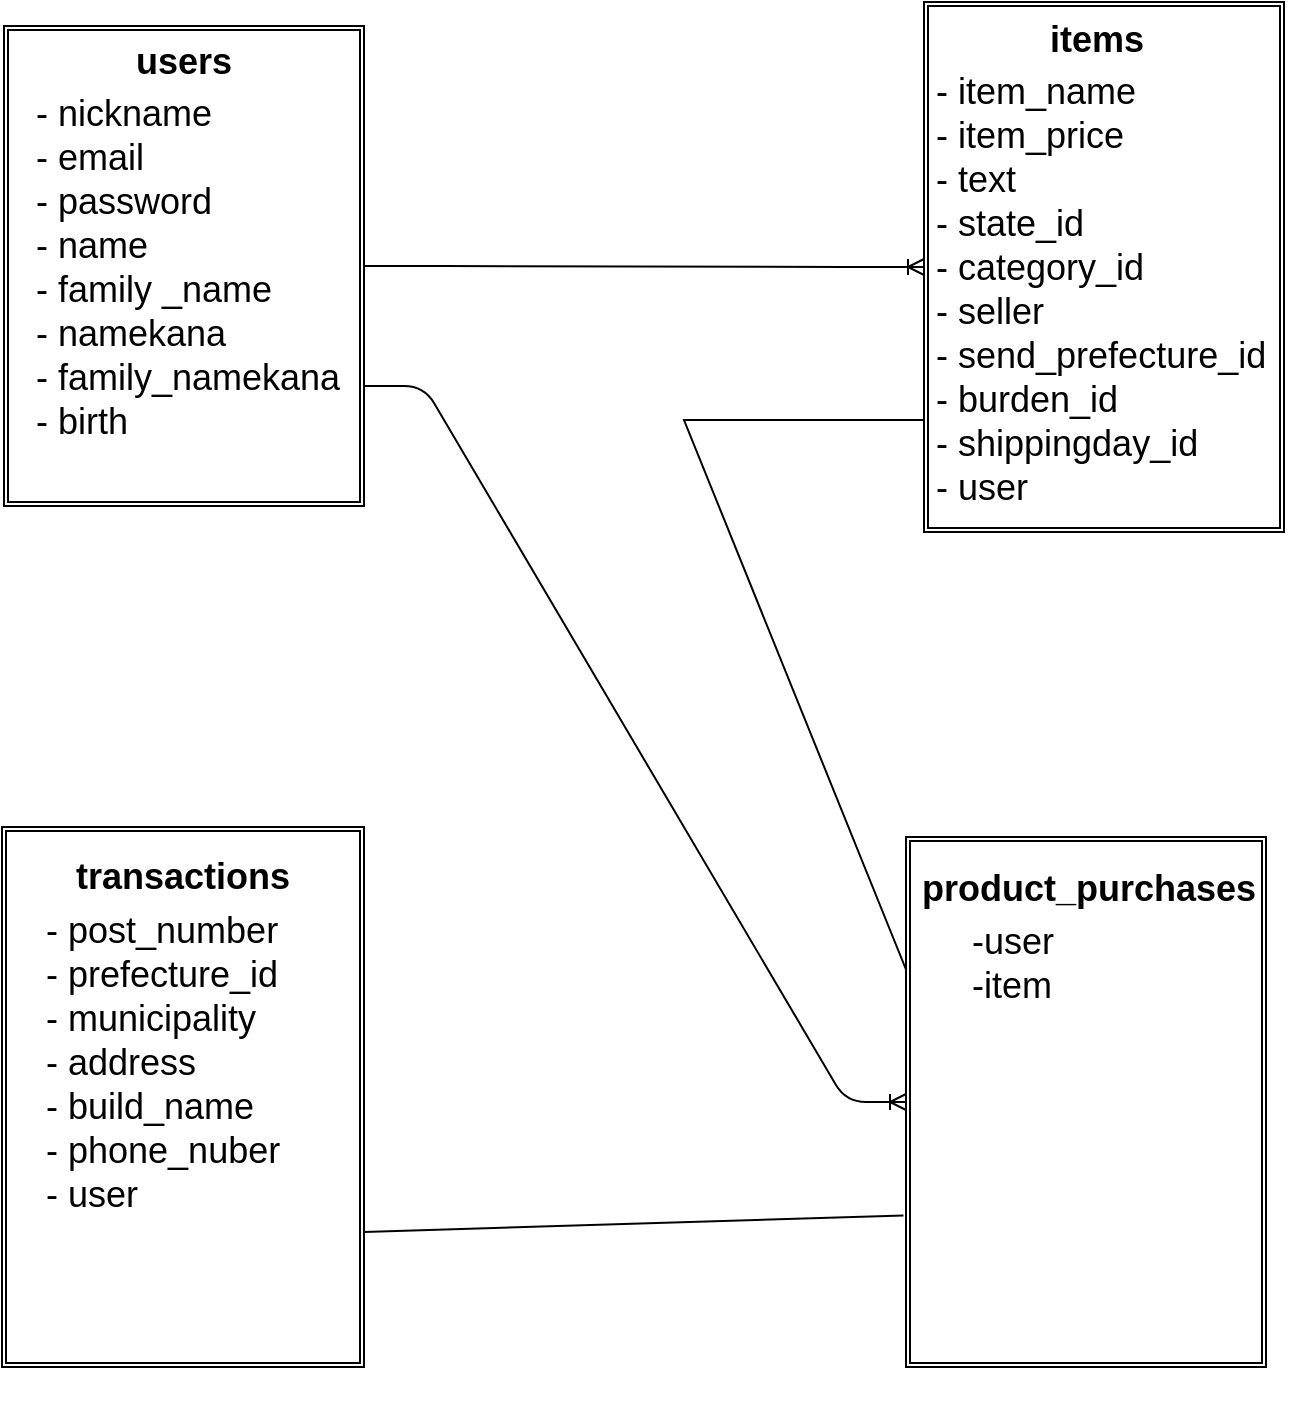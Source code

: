 <mxfile version="13.10.0" type="embed">
    <diagram id="tNp1ZOOK9qRsVo7kVlMG" name="ページ1">
        <mxGraphModel dx="468" dy="526" grid="1" gridSize="10" guides="1" tooltips="1" connect="1" arrows="1" fold="1" page="1" pageScale="1" pageWidth="827" pageHeight="1169" math="0" shadow="0">
            <root>
                <mxCell id="0"/>
                <mxCell id="1" parent="0"/>
                <mxCell id="3" value="" style="shape=ext;double=1;rounded=0;whiteSpace=wrap;html=1;" parent="1" vertex="1">
                    <mxGeometry x="100" y="162" width="180" height="240" as="geometry"/>
                </mxCell>
                <mxCell id="4" value="" style="shape=ext;double=1;rounded=0;whiteSpace=wrap;html=1;" parent="1" vertex="1">
                    <mxGeometry x="560" y="150" width="180" height="265" as="geometry"/>
                </mxCell>
                <mxCell id="5" value="" style="shape=ext;double=1;rounded=0;whiteSpace=wrap;html=1;" parent="1" vertex="1">
                    <mxGeometry x="99" y="562.5" width="181" height="270" as="geometry"/>
                </mxCell>
                <mxCell id="10" value="users" style="text;strokeColor=none;fillColor=none;align=left;verticalAlign=top;spacingLeft=4;spacingRight=4;overflow=hidden;rotatable=0;points=[[0,0.5],[1,0.5]];portConstraint=eastwest;fontSize=18;fontStyle=1" parent="1" vertex="1">
                    <mxGeometry x="160" y="162" width="60" height="26" as="geometry"/>
                </mxCell>
                <mxCell id="11" value="- nickname&#10;- email&#10;- password&#10;- name&#10;- family _name&#10;- namekana &#10;- family_namekana&#10;- birth" style="text;strokeColor=none;fillColor=none;align=left;verticalAlign=top;spacingLeft=4;spacingRight=4;overflow=hidden;rotatable=0;points=[[0,0.5],[1,0.5]];portConstraint=eastwest;fontSize=18;" parent="1" vertex="1">
                    <mxGeometry x="110" y="188" width="170" height="190" as="geometry"/>
                </mxCell>
                <mxCell id="12" value="- item_name&#10;- item_price&#10;- text&#10;- state_id&#10;- category_id &#10;- seller&#10;- send_prefecture_id&#10;- burden_id&#10;- shippingday_id&#10;- user" style="text;strokeColor=none;fillColor=none;align=left;verticalAlign=top;spacingLeft=4;spacingRight=4;overflow=hidden;rotatable=0;points=[[0,0.5],[1,0.5]];portConstraint=eastwest;fontSize=18;" parent="1" vertex="1">
                    <mxGeometry x="560" y="177" width="180" height="243" as="geometry"/>
                </mxCell>
                <mxCell id="13" value="items" style="text;strokeColor=none;fillColor=none;align=left;verticalAlign=top;spacingLeft=4;spacingRight=4;overflow=hidden;rotatable=0;points=[[0,0.5],[1,0.5]];portConstraint=eastwest;fontSize=18;fontStyle=1" parent="1" vertex="1">
                    <mxGeometry x="617" y="151" width="60" height="26" as="geometry"/>
                </mxCell>
                <mxCell id="14" value="transactions" style="text;strokeColor=none;fillColor=none;align=left;verticalAlign=top;spacingLeft=4;spacingRight=4;overflow=hidden;rotatable=0;points=[[0,0.5],[1,0.5]];portConstraint=eastwest;fontSize=18;fontStyle=1" parent="1" vertex="1">
                    <mxGeometry x="130" y="569.5" width="120" height="30" as="geometry"/>
                </mxCell>
                <mxCell id="15" value="- post_number&#10;- prefecture_id&#10;- municipality&#10;- address&#10;- build_name&#10;- phone_nuber&#10;- user" style="text;strokeColor=none;fillColor=none;align=left;verticalAlign=top;spacingLeft=4;spacingRight=4;overflow=hidden;rotatable=0;points=[[0,0.5],[1,0.5]];portConstraint=eastwest;fontSize=18;" parent="1" vertex="1">
                    <mxGeometry x="115" y="596.5" width="149" height="260" as="geometry"/>
                </mxCell>
                <mxCell id="18" value="" style="edgeStyle=entityRelationEdgeStyle;fontSize=12;html=1;endArrow=ERoneToMany;entryX=0;entryY=0.5;entryDx=0;entryDy=0;" parent="1" source="3" target="4" edge="1">
                    <mxGeometry width="100" height="100" relative="1" as="geometry">
                        <mxPoint x="360" y="440" as="sourcePoint"/>
                        <mxPoint x="460" y="340" as="targetPoint"/>
                    </mxGeometry>
                </mxCell>
                <mxCell id="21" value="" style="shape=ext;double=1;rounded=0;whiteSpace=wrap;html=1;" parent="1" vertex="1">
                    <mxGeometry x="551" y="567.5" width="180" height="265" as="geometry"/>
                </mxCell>
                <mxCell id="22" value="-user&#10;-item" style="text;strokeColor=none;fillColor=none;align=left;verticalAlign=top;spacingLeft=4;spacingRight=4;overflow=hidden;rotatable=0;points=[[0,0.5],[1,0.5]];portConstraint=eastwest;fontSize=18;" parent="1" vertex="1">
                    <mxGeometry x="578" y="602" width="126" height="206" as="geometry"/>
                </mxCell>
                <mxCell id="23" value="product_purchases&#10;" style="text;strokeColor=none;fillColor=none;align=left;verticalAlign=top;spacingLeft=4;spacingRight=4;overflow=hidden;rotatable=0;points=[[0,0.5],[1,0.5]];portConstraint=eastwest;fontSize=18;fontStyle=1" parent="1" vertex="1">
                    <mxGeometry x="553" y="575.5" width="190" height="26" as="geometry"/>
                </mxCell>
                <mxCell id="26" value="" style="edgeStyle=entityRelationEdgeStyle;fontSize=12;html=1;endArrow=ERoneToMany;entryX=0;entryY=0.5;entryDx=0;entryDy=0;exitX=1;exitY=0.75;exitDx=0;exitDy=0;" parent="1" source="3" target="21" edge="1">
                    <mxGeometry width="100" height="100" relative="1" as="geometry">
                        <mxPoint x="284" y="323" as="sourcePoint"/>
                        <mxPoint x="109" y="640" as="targetPoint"/>
                    </mxGeometry>
                </mxCell>
                <mxCell id="27" value="" style="endArrow=none;html=1;rounded=0;fontSize=18;exitX=0;exitY=0.25;exitDx=0;exitDy=0;" parent="1" source="21" edge="1">
                    <mxGeometry relative="1" as="geometry">
                        <mxPoint x="199.5" y="572.5" as="sourcePoint"/>
                        <mxPoint x="560" y="359" as="targetPoint"/>
                        <Array as="points">
                            <mxPoint x="440" y="359"/>
                        </Array>
                    </mxGeometry>
                </mxCell>
                <mxCell id="28" value="" style="endArrow=none;html=1;rounded=0;fontSize=18;exitX=-0.007;exitY=0.714;exitDx=0;exitDy=0;entryX=1;entryY=0.75;entryDx=0;entryDy=0;exitPerimeter=0;" parent="1" source="21" target="5" edge="1">
                    <mxGeometry relative="1" as="geometry">
                        <mxPoint x="490" y="954.25" as="sourcePoint"/>
                        <mxPoint x="500" y="670" as="targetPoint"/>
                        <Array as="points"/>
                    </mxGeometry>
                </mxCell>
            </root>
        </mxGraphModel>
    </diagram>
</mxfile>